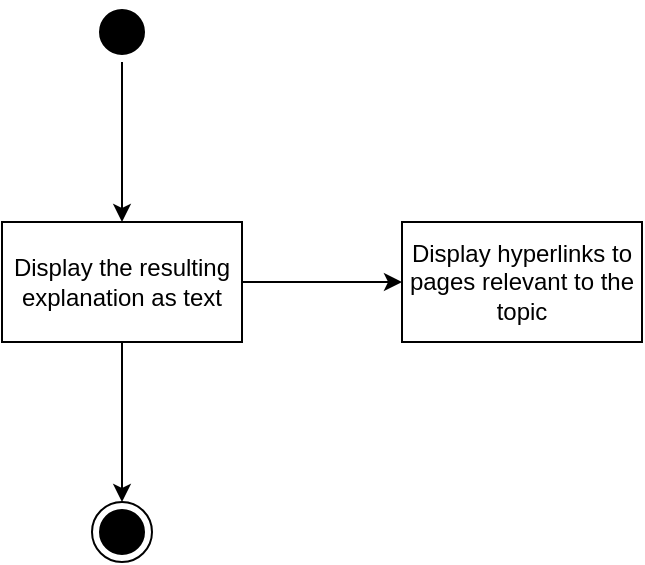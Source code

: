 <mxfile version="12.6.6" type="device"><diagram id="7pUxMlQSaoAKlRGF-wfJ" name="Page-1"><mxGraphModel dx="1422" dy="751" grid="1" gridSize="10" guides="1" tooltips="1" connect="1" arrows="1" fold="1" page="1" pageScale="1" pageWidth="827" pageHeight="1169" math="0" shadow="0"><root><mxCell id="0"/><mxCell id="1" parent="0"/><mxCell id="bA0wFS9WB4vozGxFD7Tr-4" value="" style="edgeStyle=orthogonalEdgeStyle;rounded=0;orthogonalLoop=1;jettySize=auto;html=1;" edge="1" parent="1" source="bA0wFS9WB4vozGxFD7Tr-1" target="bA0wFS9WB4vozGxFD7Tr-5"><mxGeometry relative="1" as="geometry"><mxPoint x="255" y="140" as="targetPoint"/></mxGeometry></mxCell><mxCell id="bA0wFS9WB4vozGxFD7Tr-1" value="" style="ellipse;html=1;shape=startState;fillColor=#000000;strokeColor=#000000;" vertex="1" parent="1"><mxGeometry x="240" y="30" width="30" height="30" as="geometry"/></mxCell><mxCell id="bA0wFS9WB4vozGxFD7Tr-2" value="" style="ellipse;html=1;shape=endState;fillColor=#000000;strokeColor=#000000;" vertex="1" parent="1"><mxGeometry x="240" y="280" width="30" height="30" as="geometry"/></mxCell><mxCell id="bA0wFS9WB4vozGxFD7Tr-15" value="" style="edgeStyle=orthogonalEdgeStyle;rounded=0;orthogonalLoop=1;jettySize=auto;html=1;" edge="1" parent="1" source="bA0wFS9WB4vozGxFD7Tr-5" target="bA0wFS9WB4vozGxFD7Tr-2"><mxGeometry relative="1" as="geometry"><mxPoint x="255" y="280" as="targetPoint"/></mxGeometry></mxCell><mxCell id="bA0wFS9WB4vozGxFD7Tr-17" value="" style="edgeStyle=orthogonalEdgeStyle;rounded=0;orthogonalLoop=1;jettySize=auto;html=1;" edge="1" parent="1" source="bA0wFS9WB4vozGxFD7Tr-5" target="bA0wFS9WB4vozGxFD7Tr-16"><mxGeometry relative="1" as="geometry"/></mxCell><mxCell id="bA0wFS9WB4vozGxFD7Tr-5" value="Display the resulting explanation as text" style="rounded=0;whiteSpace=wrap;html=1;" vertex="1" parent="1"><mxGeometry x="195" y="140" width="120" height="60" as="geometry"/></mxCell><mxCell id="bA0wFS9WB4vozGxFD7Tr-16" value="Display hyperlinks to pages relevant to the topic" style="rounded=0;whiteSpace=wrap;html=1;" vertex="1" parent="1"><mxGeometry x="395" y="140" width="120" height="60" as="geometry"/></mxCell></root></mxGraphModel></diagram></mxfile>